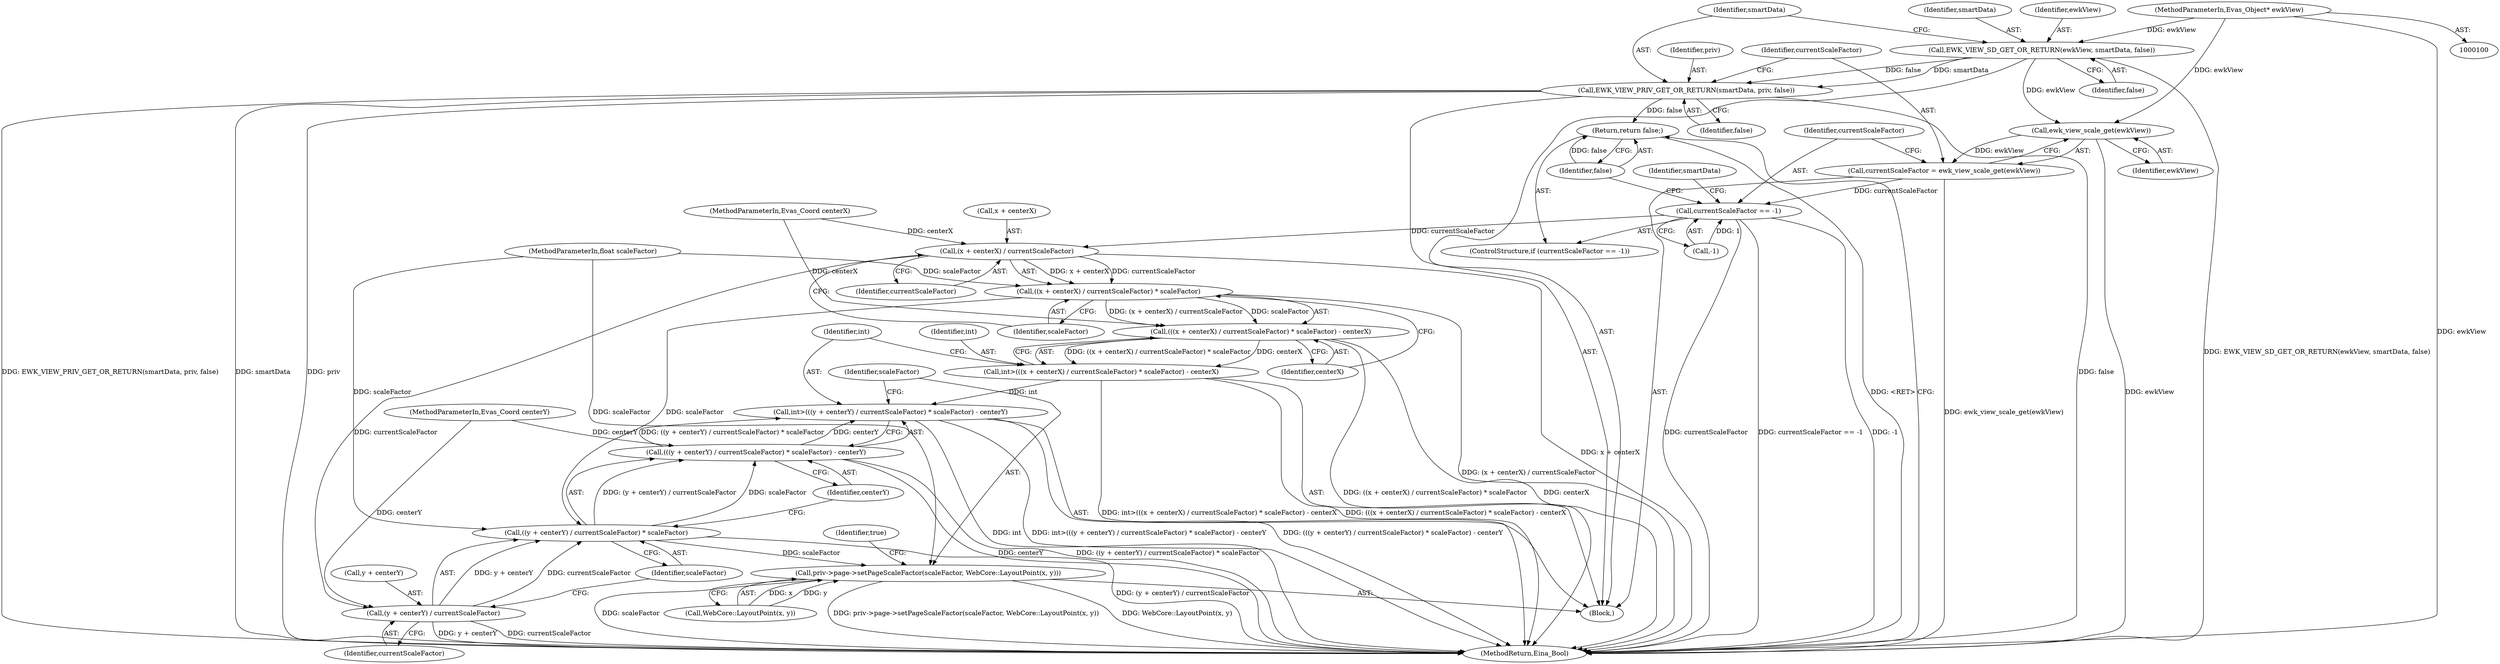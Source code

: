 digraph "1_Chrome_ec14f31eca3a51f665432973552ee575635132b3@pointer" {
"1000101" [label="(MethodParameterIn,Evas_Object* ewkView)"];
"1000106" [label="(Call,EWK_VIEW_SD_GET_OR_RETURN(ewkView, smartData, false))"];
"1000110" [label="(Call,EWK_VIEW_PRIV_GET_OR_RETURN(smartData, priv, false))"];
"1000124" [label="(Return,return false;)"];
"1000117" [label="(Call,ewk_view_scale_get(ewkView))"];
"1000115" [label="(Call,currentScaleFactor = ewk_view_scale_get(ewkView))"];
"1000120" [label="(Call,currentScaleFactor == -1)"];
"1000140" [label="(Call,(x + centerX) / currentScaleFactor)"];
"1000139" [label="(Call,((x + centerX) / currentScaleFactor) * scaleFactor)"];
"1000138" [label="(Call,(((x + centerX) / currentScaleFactor) * scaleFactor) - centerX)"];
"1000136" [label="(Call,int>(((x + centerX) / currentScaleFactor) * scaleFactor) - centerX)"];
"1000147" [label="(Call,int>(((y + centerY) / currentScaleFactor) * scaleFactor) - centerY)"];
"1000150" [label="(Call,((y + centerY) / currentScaleFactor) * scaleFactor)"];
"1000149" [label="(Call,(((y + centerY) / currentScaleFactor) * scaleFactor) - centerY)"];
"1000158" [label="(Call,priv->page->setPageScaleFactor(scaleFactor, WebCore::LayoutPoint(x, y)))"];
"1000151" [label="(Call,(y + centerY) / currentScaleFactor)"];
"1000105" [label="(Block,)"];
"1000112" [label="(Identifier,priv)"];
"1000125" [label="(Identifier,false)"];
"1000157" [label="(Identifier,centerY)"];
"1000104" [label="(MethodParameterIn,Evas_Coord centerY)"];
"1000115" [label="(Call,currentScaleFactor = ewk_view_scale_get(ewkView))"];
"1000136" [label="(Call,int>(((x + centerX) / currentScaleFactor) * scaleFactor) - centerX)"];
"1000108" [label="(Identifier,smartData)"];
"1000160" [label="(Call,WebCore::LayoutPoint(x, y))"];
"1000150" [label="(Call,((y + centerY) / currentScaleFactor) * scaleFactor)"];
"1000116" [label="(Identifier,currentScaleFactor)"];
"1000164" [label="(Identifier,true)"];
"1000152" [label="(Call,y + centerY)"];
"1000119" [label="(ControlStructure,if (currentScaleFactor == -1))"];
"1000156" [label="(Identifier,scaleFactor)"];
"1000165" [label="(MethodReturn,Eina_Bool)"];
"1000144" [label="(Identifier,currentScaleFactor)"];
"1000141" [label="(Call,x + centerX)"];
"1000117" [label="(Call,ewk_view_scale_get(ewkView))"];
"1000121" [label="(Identifier,currentScaleFactor)"];
"1000110" [label="(Call,EWK_VIEW_PRIV_GET_OR_RETURN(smartData, priv, false))"];
"1000148" [label="(Identifier,int)"];
"1000111" [label="(Identifier,smartData)"];
"1000137" [label="(Identifier,int)"];
"1000159" [label="(Identifier,scaleFactor)"];
"1000155" [label="(Identifier,currentScaleFactor)"];
"1000120" [label="(Call,currentScaleFactor == -1)"];
"1000124" [label="(Return,return false;)"];
"1000140" [label="(Call,(x + centerX) / currentScaleFactor)"];
"1000139" [label="(Call,((x + centerX) / currentScaleFactor) * scaleFactor)"];
"1000158" [label="(Call,priv->page->setPageScaleFactor(scaleFactor, WebCore::LayoutPoint(x, y)))"];
"1000101" [label="(MethodParameterIn,Evas_Object* ewkView)"];
"1000138" [label="(Call,(((x + centerX) / currentScaleFactor) * scaleFactor) - centerX)"];
"1000146" [label="(Identifier,centerX)"];
"1000103" [label="(MethodParameterIn,Evas_Coord centerX)"];
"1000102" [label="(MethodParameterIn,float scaleFactor)"];
"1000122" [label="(Call,-1)"];
"1000149" [label="(Call,(((y + centerY) / currentScaleFactor) * scaleFactor) - centerY)"];
"1000109" [label="(Identifier,false)"];
"1000107" [label="(Identifier,ewkView)"];
"1000151" [label="(Call,(y + centerY) / currentScaleFactor)"];
"1000118" [label="(Identifier,ewkView)"];
"1000147" [label="(Call,int>(((y + centerY) / currentScaleFactor) * scaleFactor) - centerY)"];
"1000113" [label="(Identifier,false)"];
"1000106" [label="(Call,EWK_VIEW_SD_GET_OR_RETURN(ewkView, smartData, false))"];
"1000130" [label="(Identifier,smartData)"];
"1000145" [label="(Identifier,scaleFactor)"];
"1000101" -> "1000100"  [label="AST: "];
"1000101" -> "1000165"  [label="DDG: ewkView"];
"1000101" -> "1000106"  [label="DDG: ewkView"];
"1000101" -> "1000117"  [label="DDG: ewkView"];
"1000106" -> "1000105"  [label="AST: "];
"1000106" -> "1000109"  [label="CFG: "];
"1000107" -> "1000106"  [label="AST: "];
"1000108" -> "1000106"  [label="AST: "];
"1000109" -> "1000106"  [label="AST: "];
"1000111" -> "1000106"  [label="CFG: "];
"1000106" -> "1000165"  [label="DDG: EWK_VIEW_SD_GET_OR_RETURN(ewkView, smartData, false)"];
"1000106" -> "1000110"  [label="DDG: smartData"];
"1000106" -> "1000110"  [label="DDG: false"];
"1000106" -> "1000117"  [label="DDG: ewkView"];
"1000110" -> "1000105"  [label="AST: "];
"1000110" -> "1000113"  [label="CFG: "];
"1000111" -> "1000110"  [label="AST: "];
"1000112" -> "1000110"  [label="AST: "];
"1000113" -> "1000110"  [label="AST: "];
"1000116" -> "1000110"  [label="CFG: "];
"1000110" -> "1000165"  [label="DDG: priv"];
"1000110" -> "1000165"  [label="DDG: false"];
"1000110" -> "1000165"  [label="DDG: EWK_VIEW_PRIV_GET_OR_RETURN(smartData, priv, false)"];
"1000110" -> "1000165"  [label="DDG: smartData"];
"1000110" -> "1000124"  [label="DDG: false"];
"1000124" -> "1000119"  [label="AST: "];
"1000124" -> "1000125"  [label="CFG: "];
"1000125" -> "1000124"  [label="AST: "];
"1000165" -> "1000124"  [label="CFG: "];
"1000124" -> "1000165"  [label="DDG: <RET>"];
"1000125" -> "1000124"  [label="DDG: false"];
"1000117" -> "1000115"  [label="AST: "];
"1000117" -> "1000118"  [label="CFG: "];
"1000118" -> "1000117"  [label="AST: "];
"1000115" -> "1000117"  [label="CFG: "];
"1000117" -> "1000165"  [label="DDG: ewkView"];
"1000117" -> "1000115"  [label="DDG: ewkView"];
"1000115" -> "1000105"  [label="AST: "];
"1000116" -> "1000115"  [label="AST: "];
"1000121" -> "1000115"  [label="CFG: "];
"1000115" -> "1000165"  [label="DDG: ewk_view_scale_get(ewkView)"];
"1000115" -> "1000120"  [label="DDG: currentScaleFactor"];
"1000120" -> "1000119"  [label="AST: "];
"1000120" -> "1000122"  [label="CFG: "];
"1000121" -> "1000120"  [label="AST: "];
"1000122" -> "1000120"  [label="AST: "];
"1000125" -> "1000120"  [label="CFG: "];
"1000130" -> "1000120"  [label="CFG: "];
"1000120" -> "1000165"  [label="DDG: currentScaleFactor"];
"1000120" -> "1000165"  [label="DDG: currentScaleFactor == -1"];
"1000120" -> "1000165"  [label="DDG: -1"];
"1000122" -> "1000120"  [label="DDG: 1"];
"1000120" -> "1000140"  [label="DDG: currentScaleFactor"];
"1000140" -> "1000139"  [label="AST: "];
"1000140" -> "1000144"  [label="CFG: "];
"1000141" -> "1000140"  [label="AST: "];
"1000144" -> "1000140"  [label="AST: "];
"1000145" -> "1000140"  [label="CFG: "];
"1000140" -> "1000165"  [label="DDG: x + centerX"];
"1000140" -> "1000139"  [label="DDG: x + centerX"];
"1000140" -> "1000139"  [label="DDG: currentScaleFactor"];
"1000103" -> "1000140"  [label="DDG: centerX"];
"1000140" -> "1000151"  [label="DDG: currentScaleFactor"];
"1000139" -> "1000138"  [label="AST: "];
"1000139" -> "1000145"  [label="CFG: "];
"1000145" -> "1000139"  [label="AST: "];
"1000146" -> "1000139"  [label="CFG: "];
"1000139" -> "1000165"  [label="DDG: (x + centerX) / currentScaleFactor"];
"1000139" -> "1000138"  [label="DDG: (x + centerX) / currentScaleFactor"];
"1000139" -> "1000138"  [label="DDG: scaleFactor"];
"1000102" -> "1000139"  [label="DDG: scaleFactor"];
"1000139" -> "1000150"  [label="DDG: scaleFactor"];
"1000138" -> "1000136"  [label="AST: "];
"1000138" -> "1000146"  [label="CFG: "];
"1000146" -> "1000138"  [label="AST: "];
"1000136" -> "1000138"  [label="CFG: "];
"1000138" -> "1000165"  [label="DDG: ((x + centerX) / currentScaleFactor) * scaleFactor"];
"1000138" -> "1000165"  [label="DDG: centerX"];
"1000138" -> "1000136"  [label="DDG: ((x + centerX) / currentScaleFactor) * scaleFactor"];
"1000138" -> "1000136"  [label="DDG: centerX"];
"1000103" -> "1000138"  [label="DDG: centerX"];
"1000136" -> "1000105"  [label="AST: "];
"1000137" -> "1000136"  [label="AST: "];
"1000148" -> "1000136"  [label="CFG: "];
"1000136" -> "1000165"  [label="DDG: int>(((x + centerX) / currentScaleFactor) * scaleFactor) - centerX"];
"1000136" -> "1000165"  [label="DDG: (((x + centerX) / currentScaleFactor) * scaleFactor) - centerX"];
"1000136" -> "1000147"  [label="DDG: int"];
"1000147" -> "1000105"  [label="AST: "];
"1000147" -> "1000149"  [label="CFG: "];
"1000148" -> "1000147"  [label="AST: "];
"1000149" -> "1000147"  [label="AST: "];
"1000159" -> "1000147"  [label="CFG: "];
"1000147" -> "1000165"  [label="DDG: (((y + centerY) / currentScaleFactor) * scaleFactor) - centerY"];
"1000147" -> "1000165"  [label="DDG: int"];
"1000147" -> "1000165"  [label="DDG: int>(((y + centerY) / currentScaleFactor) * scaleFactor) - centerY"];
"1000149" -> "1000147"  [label="DDG: ((y + centerY) / currentScaleFactor) * scaleFactor"];
"1000149" -> "1000147"  [label="DDG: centerY"];
"1000150" -> "1000149"  [label="AST: "];
"1000150" -> "1000156"  [label="CFG: "];
"1000151" -> "1000150"  [label="AST: "];
"1000156" -> "1000150"  [label="AST: "];
"1000157" -> "1000150"  [label="CFG: "];
"1000150" -> "1000165"  [label="DDG: (y + centerY) / currentScaleFactor"];
"1000150" -> "1000149"  [label="DDG: (y + centerY) / currentScaleFactor"];
"1000150" -> "1000149"  [label="DDG: scaleFactor"];
"1000151" -> "1000150"  [label="DDG: y + centerY"];
"1000151" -> "1000150"  [label="DDG: currentScaleFactor"];
"1000102" -> "1000150"  [label="DDG: scaleFactor"];
"1000150" -> "1000158"  [label="DDG: scaleFactor"];
"1000149" -> "1000157"  [label="CFG: "];
"1000157" -> "1000149"  [label="AST: "];
"1000149" -> "1000165"  [label="DDG: centerY"];
"1000149" -> "1000165"  [label="DDG: ((y + centerY) / currentScaleFactor) * scaleFactor"];
"1000104" -> "1000149"  [label="DDG: centerY"];
"1000158" -> "1000105"  [label="AST: "];
"1000158" -> "1000160"  [label="CFG: "];
"1000159" -> "1000158"  [label="AST: "];
"1000160" -> "1000158"  [label="AST: "];
"1000164" -> "1000158"  [label="CFG: "];
"1000158" -> "1000165"  [label="DDG: WebCore::LayoutPoint(x, y)"];
"1000158" -> "1000165"  [label="DDG: scaleFactor"];
"1000158" -> "1000165"  [label="DDG: priv->page->setPageScaleFactor(scaleFactor, WebCore::LayoutPoint(x, y))"];
"1000102" -> "1000158"  [label="DDG: scaleFactor"];
"1000160" -> "1000158"  [label="DDG: x"];
"1000160" -> "1000158"  [label="DDG: y"];
"1000151" -> "1000155"  [label="CFG: "];
"1000152" -> "1000151"  [label="AST: "];
"1000155" -> "1000151"  [label="AST: "];
"1000156" -> "1000151"  [label="CFG: "];
"1000151" -> "1000165"  [label="DDG: y + centerY"];
"1000151" -> "1000165"  [label="DDG: currentScaleFactor"];
"1000104" -> "1000151"  [label="DDG: centerY"];
}
